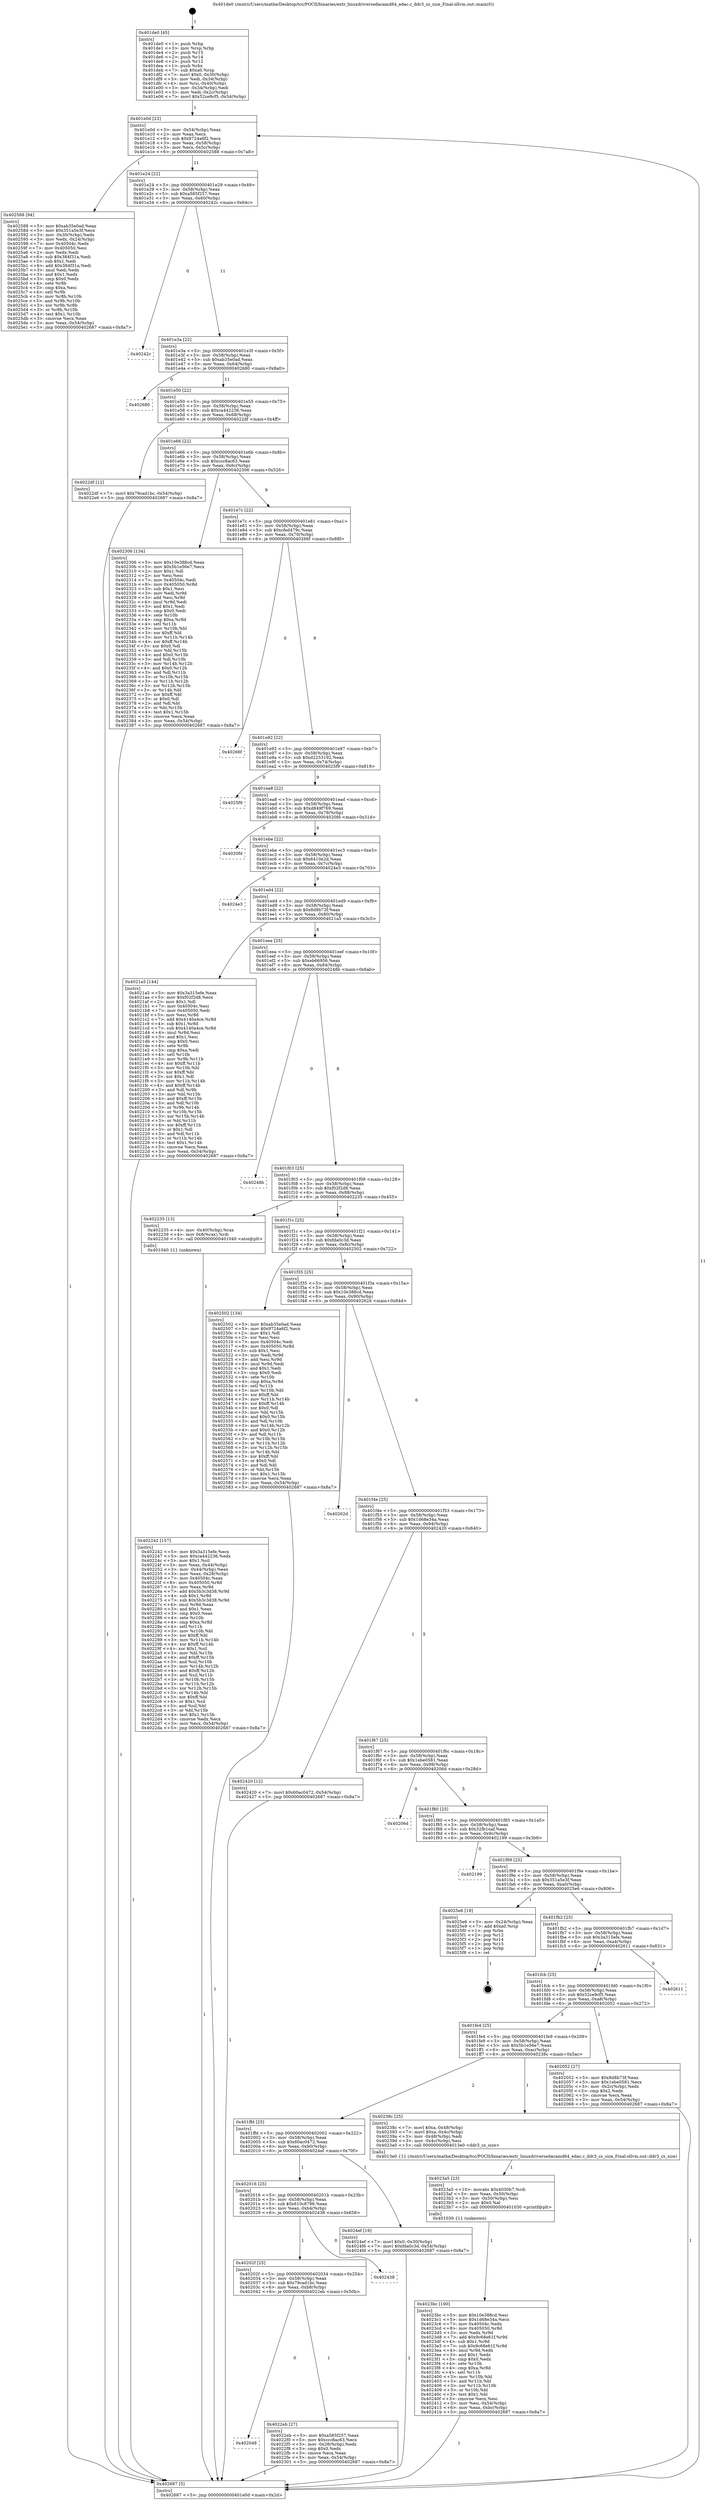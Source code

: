 digraph "0x401de0" {
  label = "0x401de0 (/mnt/c/Users/mathe/Desktop/tcc/POCII/binaries/extr_linuxdriversedacamd64_edac.c_ddr3_cs_size_Final-ollvm.out::main(0))"
  labelloc = "t"
  node[shape=record]

  Entry [label="",width=0.3,height=0.3,shape=circle,fillcolor=black,style=filled]
  "0x401e0d" [label="{
     0x401e0d [23]\l
     | [instrs]\l
     &nbsp;&nbsp;0x401e0d \<+3\>: mov -0x54(%rbp),%eax\l
     &nbsp;&nbsp;0x401e10 \<+2\>: mov %eax,%ecx\l
     &nbsp;&nbsp;0x401e12 \<+6\>: sub $0x9724a6f2,%ecx\l
     &nbsp;&nbsp;0x401e18 \<+3\>: mov %eax,-0x58(%rbp)\l
     &nbsp;&nbsp;0x401e1b \<+3\>: mov %ecx,-0x5c(%rbp)\l
     &nbsp;&nbsp;0x401e1e \<+6\>: je 0000000000402588 \<main+0x7a8\>\l
  }"]
  "0x402588" [label="{
     0x402588 [94]\l
     | [instrs]\l
     &nbsp;&nbsp;0x402588 \<+5\>: mov $0xab35e0ad,%eax\l
     &nbsp;&nbsp;0x40258d \<+5\>: mov $0x351a5e3f,%ecx\l
     &nbsp;&nbsp;0x402592 \<+3\>: mov -0x30(%rbp),%edx\l
     &nbsp;&nbsp;0x402595 \<+3\>: mov %edx,-0x24(%rbp)\l
     &nbsp;&nbsp;0x402598 \<+7\>: mov 0x40504c,%edx\l
     &nbsp;&nbsp;0x40259f \<+7\>: mov 0x405050,%esi\l
     &nbsp;&nbsp;0x4025a6 \<+2\>: mov %edx,%edi\l
     &nbsp;&nbsp;0x4025a8 \<+6\>: sub $0x384f31a,%edi\l
     &nbsp;&nbsp;0x4025ae \<+3\>: sub $0x1,%edi\l
     &nbsp;&nbsp;0x4025b1 \<+6\>: add $0x384f31a,%edi\l
     &nbsp;&nbsp;0x4025b7 \<+3\>: imul %edi,%edx\l
     &nbsp;&nbsp;0x4025ba \<+3\>: and $0x1,%edx\l
     &nbsp;&nbsp;0x4025bd \<+3\>: cmp $0x0,%edx\l
     &nbsp;&nbsp;0x4025c0 \<+4\>: sete %r8b\l
     &nbsp;&nbsp;0x4025c4 \<+3\>: cmp $0xa,%esi\l
     &nbsp;&nbsp;0x4025c7 \<+4\>: setl %r9b\l
     &nbsp;&nbsp;0x4025cb \<+3\>: mov %r8b,%r10b\l
     &nbsp;&nbsp;0x4025ce \<+3\>: and %r9b,%r10b\l
     &nbsp;&nbsp;0x4025d1 \<+3\>: xor %r9b,%r8b\l
     &nbsp;&nbsp;0x4025d4 \<+3\>: or %r8b,%r10b\l
     &nbsp;&nbsp;0x4025d7 \<+4\>: test $0x1,%r10b\l
     &nbsp;&nbsp;0x4025db \<+3\>: cmovne %ecx,%eax\l
     &nbsp;&nbsp;0x4025de \<+3\>: mov %eax,-0x54(%rbp)\l
     &nbsp;&nbsp;0x4025e1 \<+5\>: jmp 0000000000402687 \<main+0x8a7\>\l
  }"]
  "0x401e24" [label="{
     0x401e24 [22]\l
     | [instrs]\l
     &nbsp;&nbsp;0x401e24 \<+5\>: jmp 0000000000401e29 \<main+0x49\>\l
     &nbsp;&nbsp;0x401e29 \<+3\>: mov -0x58(%rbp),%eax\l
     &nbsp;&nbsp;0x401e2c \<+5\>: sub $0xa585f257,%eax\l
     &nbsp;&nbsp;0x401e31 \<+3\>: mov %eax,-0x60(%rbp)\l
     &nbsp;&nbsp;0x401e34 \<+6\>: je 000000000040242c \<main+0x64c\>\l
  }"]
  Exit [label="",width=0.3,height=0.3,shape=circle,fillcolor=black,style=filled,peripheries=2]
  "0x40242c" [label="{
     0x40242c\l
  }", style=dashed]
  "0x401e3a" [label="{
     0x401e3a [22]\l
     | [instrs]\l
     &nbsp;&nbsp;0x401e3a \<+5\>: jmp 0000000000401e3f \<main+0x5f\>\l
     &nbsp;&nbsp;0x401e3f \<+3\>: mov -0x58(%rbp),%eax\l
     &nbsp;&nbsp;0x401e42 \<+5\>: sub $0xab35e0ad,%eax\l
     &nbsp;&nbsp;0x401e47 \<+3\>: mov %eax,-0x64(%rbp)\l
     &nbsp;&nbsp;0x401e4a \<+6\>: je 0000000000402680 \<main+0x8a0\>\l
  }"]
  "0x4023bc" [label="{
     0x4023bc [100]\l
     | [instrs]\l
     &nbsp;&nbsp;0x4023bc \<+5\>: mov $0x10e388cd,%esi\l
     &nbsp;&nbsp;0x4023c1 \<+5\>: mov $0x1d68e34a,%ecx\l
     &nbsp;&nbsp;0x4023c6 \<+7\>: mov 0x40504c,%edx\l
     &nbsp;&nbsp;0x4023cd \<+8\>: mov 0x405050,%r8d\l
     &nbsp;&nbsp;0x4023d5 \<+3\>: mov %edx,%r9d\l
     &nbsp;&nbsp;0x4023d8 \<+7\>: add $0x9c68e61f,%r9d\l
     &nbsp;&nbsp;0x4023df \<+4\>: sub $0x1,%r9d\l
     &nbsp;&nbsp;0x4023e3 \<+7\>: sub $0x9c68e61f,%r9d\l
     &nbsp;&nbsp;0x4023ea \<+4\>: imul %r9d,%edx\l
     &nbsp;&nbsp;0x4023ee \<+3\>: and $0x1,%edx\l
     &nbsp;&nbsp;0x4023f1 \<+3\>: cmp $0x0,%edx\l
     &nbsp;&nbsp;0x4023f4 \<+4\>: sete %r10b\l
     &nbsp;&nbsp;0x4023f8 \<+4\>: cmp $0xa,%r8d\l
     &nbsp;&nbsp;0x4023fc \<+4\>: setl %r11b\l
     &nbsp;&nbsp;0x402400 \<+3\>: mov %r10b,%bl\l
     &nbsp;&nbsp;0x402403 \<+3\>: and %r11b,%bl\l
     &nbsp;&nbsp;0x402406 \<+3\>: xor %r11b,%r10b\l
     &nbsp;&nbsp;0x402409 \<+3\>: or %r10b,%bl\l
     &nbsp;&nbsp;0x40240c \<+3\>: test $0x1,%bl\l
     &nbsp;&nbsp;0x40240f \<+3\>: cmovne %ecx,%esi\l
     &nbsp;&nbsp;0x402412 \<+3\>: mov %esi,-0x54(%rbp)\l
     &nbsp;&nbsp;0x402415 \<+6\>: mov %eax,-0xbc(%rbp)\l
     &nbsp;&nbsp;0x40241b \<+5\>: jmp 0000000000402687 \<main+0x8a7\>\l
  }"]
  "0x402680" [label="{
     0x402680\l
  }", style=dashed]
  "0x401e50" [label="{
     0x401e50 [22]\l
     | [instrs]\l
     &nbsp;&nbsp;0x401e50 \<+5\>: jmp 0000000000401e55 \<main+0x75\>\l
     &nbsp;&nbsp;0x401e55 \<+3\>: mov -0x58(%rbp),%eax\l
     &nbsp;&nbsp;0x401e58 \<+5\>: sub $0xca442236,%eax\l
     &nbsp;&nbsp;0x401e5d \<+3\>: mov %eax,-0x68(%rbp)\l
     &nbsp;&nbsp;0x401e60 \<+6\>: je 00000000004022df \<main+0x4ff\>\l
  }"]
  "0x4023a5" [label="{
     0x4023a5 [23]\l
     | [instrs]\l
     &nbsp;&nbsp;0x4023a5 \<+10\>: movabs $0x4030b7,%rdi\l
     &nbsp;&nbsp;0x4023af \<+3\>: mov %eax,-0x50(%rbp)\l
     &nbsp;&nbsp;0x4023b2 \<+3\>: mov -0x50(%rbp),%esi\l
     &nbsp;&nbsp;0x4023b5 \<+2\>: mov $0x0,%al\l
     &nbsp;&nbsp;0x4023b7 \<+5\>: call 0000000000401030 \<printf@plt\>\l
     | [calls]\l
     &nbsp;&nbsp;0x401030 \{1\} (unknown)\l
  }"]
  "0x4022df" [label="{
     0x4022df [12]\l
     | [instrs]\l
     &nbsp;&nbsp;0x4022df \<+7\>: movl $0x79cad1bc,-0x54(%rbp)\l
     &nbsp;&nbsp;0x4022e6 \<+5\>: jmp 0000000000402687 \<main+0x8a7\>\l
  }"]
  "0x401e66" [label="{
     0x401e66 [22]\l
     | [instrs]\l
     &nbsp;&nbsp;0x401e66 \<+5\>: jmp 0000000000401e6b \<main+0x8b\>\l
     &nbsp;&nbsp;0x401e6b \<+3\>: mov -0x58(%rbp),%eax\l
     &nbsp;&nbsp;0x401e6e \<+5\>: sub $0xccc8ac63,%eax\l
     &nbsp;&nbsp;0x401e73 \<+3\>: mov %eax,-0x6c(%rbp)\l
     &nbsp;&nbsp;0x401e76 \<+6\>: je 0000000000402306 \<main+0x526\>\l
  }"]
  "0x402048" [label="{
     0x402048\l
  }", style=dashed]
  "0x402306" [label="{
     0x402306 [134]\l
     | [instrs]\l
     &nbsp;&nbsp;0x402306 \<+5\>: mov $0x10e388cd,%eax\l
     &nbsp;&nbsp;0x40230b \<+5\>: mov $0x5b1e56e7,%ecx\l
     &nbsp;&nbsp;0x402310 \<+2\>: mov $0x1,%dl\l
     &nbsp;&nbsp;0x402312 \<+2\>: xor %esi,%esi\l
     &nbsp;&nbsp;0x402314 \<+7\>: mov 0x40504c,%edi\l
     &nbsp;&nbsp;0x40231b \<+8\>: mov 0x405050,%r8d\l
     &nbsp;&nbsp;0x402323 \<+3\>: sub $0x1,%esi\l
     &nbsp;&nbsp;0x402326 \<+3\>: mov %edi,%r9d\l
     &nbsp;&nbsp;0x402329 \<+3\>: add %esi,%r9d\l
     &nbsp;&nbsp;0x40232c \<+4\>: imul %r9d,%edi\l
     &nbsp;&nbsp;0x402330 \<+3\>: and $0x1,%edi\l
     &nbsp;&nbsp;0x402333 \<+3\>: cmp $0x0,%edi\l
     &nbsp;&nbsp;0x402336 \<+4\>: sete %r10b\l
     &nbsp;&nbsp;0x40233a \<+4\>: cmp $0xa,%r8d\l
     &nbsp;&nbsp;0x40233e \<+4\>: setl %r11b\l
     &nbsp;&nbsp;0x402342 \<+3\>: mov %r10b,%bl\l
     &nbsp;&nbsp;0x402345 \<+3\>: xor $0xff,%bl\l
     &nbsp;&nbsp;0x402348 \<+3\>: mov %r11b,%r14b\l
     &nbsp;&nbsp;0x40234b \<+4\>: xor $0xff,%r14b\l
     &nbsp;&nbsp;0x40234f \<+3\>: xor $0x0,%dl\l
     &nbsp;&nbsp;0x402352 \<+3\>: mov %bl,%r15b\l
     &nbsp;&nbsp;0x402355 \<+4\>: and $0x0,%r15b\l
     &nbsp;&nbsp;0x402359 \<+3\>: and %dl,%r10b\l
     &nbsp;&nbsp;0x40235c \<+3\>: mov %r14b,%r12b\l
     &nbsp;&nbsp;0x40235f \<+4\>: and $0x0,%r12b\l
     &nbsp;&nbsp;0x402363 \<+3\>: and %dl,%r11b\l
     &nbsp;&nbsp;0x402366 \<+3\>: or %r10b,%r15b\l
     &nbsp;&nbsp;0x402369 \<+3\>: or %r11b,%r12b\l
     &nbsp;&nbsp;0x40236c \<+3\>: xor %r12b,%r15b\l
     &nbsp;&nbsp;0x40236f \<+3\>: or %r14b,%bl\l
     &nbsp;&nbsp;0x402372 \<+3\>: xor $0xff,%bl\l
     &nbsp;&nbsp;0x402375 \<+3\>: or $0x0,%dl\l
     &nbsp;&nbsp;0x402378 \<+2\>: and %dl,%bl\l
     &nbsp;&nbsp;0x40237a \<+3\>: or %bl,%r15b\l
     &nbsp;&nbsp;0x40237d \<+4\>: test $0x1,%r15b\l
     &nbsp;&nbsp;0x402381 \<+3\>: cmovne %ecx,%eax\l
     &nbsp;&nbsp;0x402384 \<+3\>: mov %eax,-0x54(%rbp)\l
     &nbsp;&nbsp;0x402387 \<+5\>: jmp 0000000000402687 \<main+0x8a7\>\l
  }"]
  "0x401e7c" [label="{
     0x401e7c [22]\l
     | [instrs]\l
     &nbsp;&nbsp;0x401e7c \<+5\>: jmp 0000000000401e81 \<main+0xa1\>\l
     &nbsp;&nbsp;0x401e81 \<+3\>: mov -0x58(%rbp),%eax\l
     &nbsp;&nbsp;0x401e84 \<+5\>: sub $0xcfed479c,%eax\l
     &nbsp;&nbsp;0x401e89 \<+3\>: mov %eax,-0x70(%rbp)\l
     &nbsp;&nbsp;0x401e8c \<+6\>: je 000000000040266f \<main+0x88f\>\l
  }"]
  "0x4022eb" [label="{
     0x4022eb [27]\l
     | [instrs]\l
     &nbsp;&nbsp;0x4022eb \<+5\>: mov $0xa585f257,%eax\l
     &nbsp;&nbsp;0x4022f0 \<+5\>: mov $0xccc8ac63,%ecx\l
     &nbsp;&nbsp;0x4022f5 \<+3\>: mov -0x28(%rbp),%edx\l
     &nbsp;&nbsp;0x4022f8 \<+3\>: cmp $0x0,%edx\l
     &nbsp;&nbsp;0x4022fb \<+3\>: cmove %ecx,%eax\l
     &nbsp;&nbsp;0x4022fe \<+3\>: mov %eax,-0x54(%rbp)\l
     &nbsp;&nbsp;0x402301 \<+5\>: jmp 0000000000402687 \<main+0x8a7\>\l
  }"]
  "0x40266f" [label="{
     0x40266f\l
  }", style=dashed]
  "0x401e92" [label="{
     0x401e92 [22]\l
     | [instrs]\l
     &nbsp;&nbsp;0x401e92 \<+5\>: jmp 0000000000401e97 \<main+0xb7\>\l
     &nbsp;&nbsp;0x401e97 \<+3\>: mov -0x58(%rbp),%eax\l
     &nbsp;&nbsp;0x401e9a \<+5\>: sub $0xd2253192,%eax\l
     &nbsp;&nbsp;0x401e9f \<+3\>: mov %eax,-0x74(%rbp)\l
     &nbsp;&nbsp;0x401ea2 \<+6\>: je 00000000004025f9 \<main+0x819\>\l
  }"]
  "0x40202f" [label="{
     0x40202f [25]\l
     | [instrs]\l
     &nbsp;&nbsp;0x40202f \<+5\>: jmp 0000000000402034 \<main+0x254\>\l
     &nbsp;&nbsp;0x402034 \<+3\>: mov -0x58(%rbp),%eax\l
     &nbsp;&nbsp;0x402037 \<+5\>: sub $0x79cad1bc,%eax\l
     &nbsp;&nbsp;0x40203c \<+6\>: mov %eax,-0xb8(%rbp)\l
     &nbsp;&nbsp;0x402042 \<+6\>: je 00000000004022eb \<main+0x50b\>\l
  }"]
  "0x4025f9" [label="{
     0x4025f9\l
  }", style=dashed]
  "0x401ea8" [label="{
     0x401ea8 [22]\l
     | [instrs]\l
     &nbsp;&nbsp;0x401ea8 \<+5\>: jmp 0000000000401ead \<main+0xcd\>\l
     &nbsp;&nbsp;0x401ead \<+3\>: mov -0x58(%rbp),%eax\l
     &nbsp;&nbsp;0x401eb0 \<+5\>: sub $0xd849f769,%eax\l
     &nbsp;&nbsp;0x401eb5 \<+3\>: mov %eax,-0x78(%rbp)\l
     &nbsp;&nbsp;0x401eb8 \<+6\>: je 00000000004020fd \<main+0x31d\>\l
  }"]
  "0x402438" [label="{
     0x402438\l
  }", style=dashed]
  "0x4020fd" [label="{
     0x4020fd\l
  }", style=dashed]
  "0x401ebe" [label="{
     0x401ebe [22]\l
     | [instrs]\l
     &nbsp;&nbsp;0x401ebe \<+5\>: jmp 0000000000401ec3 \<main+0xe3\>\l
     &nbsp;&nbsp;0x401ec3 \<+3\>: mov -0x58(%rbp),%eax\l
     &nbsp;&nbsp;0x401ec6 \<+5\>: sub $0x6410e2d,%eax\l
     &nbsp;&nbsp;0x401ecb \<+3\>: mov %eax,-0x7c(%rbp)\l
     &nbsp;&nbsp;0x401ece \<+6\>: je 00000000004024e3 \<main+0x703\>\l
  }"]
  "0x402016" [label="{
     0x402016 [25]\l
     | [instrs]\l
     &nbsp;&nbsp;0x402016 \<+5\>: jmp 000000000040201b \<main+0x23b\>\l
     &nbsp;&nbsp;0x40201b \<+3\>: mov -0x58(%rbp),%eax\l
     &nbsp;&nbsp;0x40201e \<+5\>: sub $0x610c8796,%eax\l
     &nbsp;&nbsp;0x402023 \<+6\>: mov %eax,-0xb4(%rbp)\l
     &nbsp;&nbsp;0x402029 \<+6\>: je 0000000000402438 \<main+0x658\>\l
  }"]
  "0x4024e3" [label="{
     0x4024e3\l
  }", style=dashed]
  "0x401ed4" [label="{
     0x401ed4 [22]\l
     | [instrs]\l
     &nbsp;&nbsp;0x401ed4 \<+5\>: jmp 0000000000401ed9 \<main+0xf9\>\l
     &nbsp;&nbsp;0x401ed9 \<+3\>: mov -0x58(%rbp),%eax\l
     &nbsp;&nbsp;0x401edc \<+5\>: sub $0x8d8b73f,%eax\l
     &nbsp;&nbsp;0x401ee1 \<+3\>: mov %eax,-0x80(%rbp)\l
     &nbsp;&nbsp;0x401ee4 \<+6\>: je 00000000004021a5 \<main+0x3c5\>\l
  }"]
  "0x4024ef" [label="{
     0x4024ef [19]\l
     | [instrs]\l
     &nbsp;&nbsp;0x4024ef \<+7\>: movl $0x0,-0x30(%rbp)\l
     &nbsp;&nbsp;0x4024f6 \<+7\>: movl $0xfda0c3d,-0x54(%rbp)\l
     &nbsp;&nbsp;0x4024fd \<+5\>: jmp 0000000000402687 \<main+0x8a7\>\l
  }"]
  "0x4021a5" [label="{
     0x4021a5 [144]\l
     | [instrs]\l
     &nbsp;&nbsp;0x4021a5 \<+5\>: mov $0x3a315efe,%eax\l
     &nbsp;&nbsp;0x4021aa \<+5\>: mov $0xf02f2d8,%ecx\l
     &nbsp;&nbsp;0x4021af \<+2\>: mov $0x1,%dl\l
     &nbsp;&nbsp;0x4021b1 \<+7\>: mov 0x40504c,%esi\l
     &nbsp;&nbsp;0x4021b8 \<+7\>: mov 0x405050,%edi\l
     &nbsp;&nbsp;0x4021bf \<+3\>: mov %esi,%r8d\l
     &nbsp;&nbsp;0x4021c2 \<+7\>: add $0x4140a4ce,%r8d\l
     &nbsp;&nbsp;0x4021c9 \<+4\>: sub $0x1,%r8d\l
     &nbsp;&nbsp;0x4021cd \<+7\>: sub $0x4140a4ce,%r8d\l
     &nbsp;&nbsp;0x4021d4 \<+4\>: imul %r8d,%esi\l
     &nbsp;&nbsp;0x4021d8 \<+3\>: and $0x1,%esi\l
     &nbsp;&nbsp;0x4021db \<+3\>: cmp $0x0,%esi\l
     &nbsp;&nbsp;0x4021de \<+4\>: sete %r9b\l
     &nbsp;&nbsp;0x4021e2 \<+3\>: cmp $0xa,%edi\l
     &nbsp;&nbsp;0x4021e5 \<+4\>: setl %r10b\l
     &nbsp;&nbsp;0x4021e9 \<+3\>: mov %r9b,%r11b\l
     &nbsp;&nbsp;0x4021ec \<+4\>: xor $0xff,%r11b\l
     &nbsp;&nbsp;0x4021f0 \<+3\>: mov %r10b,%bl\l
     &nbsp;&nbsp;0x4021f3 \<+3\>: xor $0xff,%bl\l
     &nbsp;&nbsp;0x4021f6 \<+3\>: xor $0x1,%dl\l
     &nbsp;&nbsp;0x4021f9 \<+3\>: mov %r11b,%r14b\l
     &nbsp;&nbsp;0x4021fc \<+4\>: and $0xff,%r14b\l
     &nbsp;&nbsp;0x402200 \<+3\>: and %dl,%r9b\l
     &nbsp;&nbsp;0x402203 \<+3\>: mov %bl,%r15b\l
     &nbsp;&nbsp;0x402206 \<+4\>: and $0xff,%r15b\l
     &nbsp;&nbsp;0x40220a \<+3\>: and %dl,%r10b\l
     &nbsp;&nbsp;0x40220d \<+3\>: or %r9b,%r14b\l
     &nbsp;&nbsp;0x402210 \<+3\>: or %r10b,%r15b\l
     &nbsp;&nbsp;0x402213 \<+3\>: xor %r15b,%r14b\l
     &nbsp;&nbsp;0x402216 \<+3\>: or %bl,%r11b\l
     &nbsp;&nbsp;0x402219 \<+4\>: xor $0xff,%r11b\l
     &nbsp;&nbsp;0x40221d \<+3\>: or $0x1,%dl\l
     &nbsp;&nbsp;0x402220 \<+3\>: and %dl,%r11b\l
     &nbsp;&nbsp;0x402223 \<+3\>: or %r11b,%r14b\l
     &nbsp;&nbsp;0x402226 \<+4\>: test $0x1,%r14b\l
     &nbsp;&nbsp;0x40222a \<+3\>: cmovne %ecx,%eax\l
     &nbsp;&nbsp;0x40222d \<+3\>: mov %eax,-0x54(%rbp)\l
     &nbsp;&nbsp;0x402230 \<+5\>: jmp 0000000000402687 \<main+0x8a7\>\l
  }"]
  "0x401eea" [label="{
     0x401eea [25]\l
     | [instrs]\l
     &nbsp;&nbsp;0x401eea \<+5\>: jmp 0000000000401eef \<main+0x10f\>\l
     &nbsp;&nbsp;0x401eef \<+3\>: mov -0x58(%rbp),%eax\l
     &nbsp;&nbsp;0x401ef2 \<+5\>: sub $0xeb66956,%eax\l
     &nbsp;&nbsp;0x401ef7 \<+6\>: mov %eax,-0x84(%rbp)\l
     &nbsp;&nbsp;0x401efd \<+6\>: je 000000000040248b \<main+0x6ab\>\l
  }"]
  "0x401ffd" [label="{
     0x401ffd [25]\l
     | [instrs]\l
     &nbsp;&nbsp;0x401ffd \<+5\>: jmp 0000000000402002 \<main+0x222\>\l
     &nbsp;&nbsp;0x402002 \<+3\>: mov -0x58(%rbp),%eax\l
     &nbsp;&nbsp;0x402005 \<+5\>: sub $0x60ac0472,%eax\l
     &nbsp;&nbsp;0x40200a \<+6\>: mov %eax,-0xb0(%rbp)\l
     &nbsp;&nbsp;0x402010 \<+6\>: je 00000000004024ef \<main+0x70f\>\l
  }"]
  "0x40248b" [label="{
     0x40248b\l
  }", style=dashed]
  "0x401f03" [label="{
     0x401f03 [25]\l
     | [instrs]\l
     &nbsp;&nbsp;0x401f03 \<+5\>: jmp 0000000000401f08 \<main+0x128\>\l
     &nbsp;&nbsp;0x401f08 \<+3\>: mov -0x58(%rbp),%eax\l
     &nbsp;&nbsp;0x401f0b \<+5\>: sub $0xf02f2d8,%eax\l
     &nbsp;&nbsp;0x401f10 \<+6\>: mov %eax,-0x88(%rbp)\l
     &nbsp;&nbsp;0x401f16 \<+6\>: je 0000000000402235 \<main+0x455\>\l
  }"]
  "0x40238c" [label="{
     0x40238c [25]\l
     | [instrs]\l
     &nbsp;&nbsp;0x40238c \<+7\>: movl $0xa,-0x48(%rbp)\l
     &nbsp;&nbsp;0x402393 \<+7\>: movl $0xa,-0x4c(%rbp)\l
     &nbsp;&nbsp;0x40239a \<+3\>: mov -0x48(%rbp),%edi\l
     &nbsp;&nbsp;0x40239d \<+3\>: mov -0x4c(%rbp),%esi\l
     &nbsp;&nbsp;0x4023a0 \<+5\>: call 00000000004013e0 \<ddr3_cs_size\>\l
     | [calls]\l
     &nbsp;&nbsp;0x4013e0 \{1\} (/mnt/c/Users/mathe/Desktop/tcc/POCII/binaries/extr_linuxdriversedacamd64_edac.c_ddr3_cs_size_Final-ollvm.out::ddr3_cs_size)\l
  }"]
  "0x402235" [label="{
     0x402235 [13]\l
     | [instrs]\l
     &nbsp;&nbsp;0x402235 \<+4\>: mov -0x40(%rbp),%rax\l
     &nbsp;&nbsp;0x402239 \<+4\>: mov 0x8(%rax),%rdi\l
     &nbsp;&nbsp;0x40223d \<+5\>: call 0000000000401040 \<atoi@plt\>\l
     | [calls]\l
     &nbsp;&nbsp;0x401040 \{1\} (unknown)\l
  }"]
  "0x401f1c" [label="{
     0x401f1c [25]\l
     | [instrs]\l
     &nbsp;&nbsp;0x401f1c \<+5\>: jmp 0000000000401f21 \<main+0x141\>\l
     &nbsp;&nbsp;0x401f21 \<+3\>: mov -0x58(%rbp),%eax\l
     &nbsp;&nbsp;0x401f24 \<+5\>: sub $0xfda0c3d,%eax\l
     &nbsp;&nbsp;0x401f29 \<+6\>: mov %eax,-0x8c(%rbp)\l
     &nbsp;&nbsp;0x401f2f \<+6\>: je 0000000000402502 \<main+0x722\>\l
  }"]
  "0x402242" [label="{
     0x402242 [157]\l
     | [instrs]\l
     &nbsp;&nbsp;0x402242 \<+5\>: mov $0x3a315efe,%ecx\l
     &nbsp;&nbsp;0x402247 \<+5\>: mov $0xca442236,%edx\l
     &nbsp;&nbsp;0x40224c \<+3\>: mov $0x1,%sil\l
     &nbsp;&nbsp;0x40224f \<+3\>: mov %eax,-0x44(%rbp)\l
     &nbsp;&nbsp;0x402252 \<+3\>: mov -0x44(%rbp),%eax\l
     &nbsp;&nbsp;0x402255 \<+3\>: mov %eax,-0x28(%rbp)\l
     &nbsp;&nbsp;0x402258 \<+7\>: mov 0x40504c,%eax\l
     &nbsp;&nbsp;0x40225f \<+8\>: mov 0x405050,%r8d\l
     &nbsp;&nbsp;0x402267 \<+3\>: mov %eax,%r9d\l
     &nbsp;&nbsp;0x40226a \<+7\>: add $0x5b3c3d38,%r9d\l
     &nbsp;&nbsp;0x402271 \<+4\>: sub $0x1,%r9d\l
     &nbsp;&nbsp;0x402275 \<+7\>: sub $0x5b3c3d38,%r9d\l
     &nbsp;&nbsp;0x40227c \<+4\>: imul %r9d,%eax\l
     &nbsp;&nbsp;0x402280 \<+3\>: and $0x1,%eax\l
     &nbsp;&nbsp;0x402283 \<+3\>: cmp $0x0,%eax\l
     &nbsp;&nbsp;0x402286 \<+4\>: sete %r10b\l
     &nbsp;&nbsp;0x40228a \<+4\>: cmp $0xa,%r8d\l
     &nbsp;&nbsp;0x40228e \<+4\>: setl %r11b\l
     &nbsp;&nbsp;0x402292 \<+3\>: mov %r10b,%bl\l
     &nbsp;&nbsp;0x402295 \<+3\>: xor $0xff,%bl\l
     &nbsp;&nbsp;0x402298 \<+3\>: mov %r11b,%r14b\l
     &nbsp;&nbsp;0x40229b \<+4\>: xor $0xff,%r14b\l
     &nbsp;&nbsp;0x40229f \<+4\>: xor $0x1,%sil\l
     &nbsp;&nbsp;0x4022a3 \<+3\>: mov %bl,%r15b\l
     &nbsp;&nbsp;0x4022a6 \<+4\>: and $0xff,%r15b\l
     &nbsp;&nbsp;0x4022aa \<+3\>: and %sil,%r10b\l
     &nbsp;&nbsp;0x4022ad \<+3\>: mov %r14b,%r12b\l
     &nbsp;&nbsp;0x4022b0 \<+4\>: and $0xff,%r12b\l
     &nbsp;&nbsp;0x4022b4 \<+3\>: and %sil,%r11b\l
     &nbsp;&nbsp;0x4022b7 \<+3\>: or %r10b,%r15b\l
     &nbsp;&nbsp;0x4022ba \<+3\>: or %r11b,%r12b\l
     &nbsp;&nbsp;0x4022bd \<+3\>: xor %r12b,%r15b\l
     &nbsp;&nbsp;0x4022c0 \<+3\>: or %r14b,%bl\l
     &nbsp;&nbsp;0x4022c3 \<+3\>: xor $0xff,%bl\l
     &nbsp;&nbsp;0x4022c6 \<+4\>: or $0x1,%sil\l
     &nbsp;&nbsp;0x4022ca \<+3\>: and %sil,%bl\l
     &nbsp;&nbsp;0x4022cd \<+3\>: or %bl,%r15b\l
     &nbsp;&nbsp;0x4022d0 \<+4\>: test $0x1,%r15b\l
     &nbsp;&nbsp;0x4022d4 \<+3\>: cmovne %edx,%ecx\l
     &nbsp;&nbsp;0x4022d7 \<+3\>: mov %ecx,-0x54(%rbp)\l
     &nbsp;&nbsp;0x4022da \<+5\>: jmp 0000000000402687 \<main+0x8a7\>\l
  }"]
  "0x402502" [label="{
     0x402502 [134]\l
     | [instrs]\l
     &nbsp;&nbsp;0x402502 \<+5\>: mov $0xab35e0ad,%eax\l
     &nbsp;&nbsp;0x402507 \<+5\>: mov $0x9724a6f2,%ecx\l
     &nbsp;&nbsp;0x40250c \<+2\>: mov $0x1,%dl\l
     &nbsp;&nbsp;0x40250e \<+2\>: xor %esi,%esi\l
     &nbsp;&nbsp;0x402510 \<+7\>: mov 0x40504c,%edi\l
     &nbsp;&nbsp;0x402517 \<+8\>: mov 0x405050,%r8d\l
     &nbsp;&nbsp;0x40251f \<+3\>: sub $0x1,%esi\l
     &nbsp;&nbsp;0x402522 \<+3\>: mov %edi,%r9d\l
     &nbsp;&nbsp;0x402525 \<+3\>: add %esi,%r9d\l
     &nbsp;&nbsp;0x402528 \<+4\>: imul %r9d,%edi\l
     &nbsp;&nbsp;0x40252c \<+3\>: and $0x1,%edi\l
     &nbsp;&nbsp;0x40252f \<+3\>: cmp $0x0,%edi\l
     &nbsp;&nbsp;0x402532 \<+4\>: sete %r10b\l
     &nbsp;&nbsp;0x402536 \<+4\>: cmp $0xa,%r8d\l
     &nbsp;&nbsp;0x40253a \<+4\>: setl %r11b\l
     &nbsp;&nbsp;0x40253e \<+3\>: mov %r10b,%bl\l
     &nbsp;&nbsp;0x402541 \<+3\>: xor $0xff,%bl\l
     &nbsp;&nbsp;0x402544 \<+3\>: mov %r11b,%r14b\l
     &nbsp;&nbsp;0x402547 \<+4\>: xor $0xff,%r14b\l
     &nbsp;&nbsp;0x40254b \<+3\>: xor $0x0,%dl\l
     &nbsp;&nbsp;0x40254e \<+3\>: mov %bl,%r15b\l
     &nbsp;&nbsp;0x402551 \<+4\>: and $0x0,%r15b\l
     &nbsp;&nbsp;0x402555 \<+3\>: and %dl,%r10b\l
     &nbsp;&nbsp;0x402558 \<+3\>: mov %r14b,%r12b\l
     &nbsp;&nbsp;0x40255b \<+4\>: and $0x0,%r12b\l
     &nbsp;&nbsp;0x40255f \<+3\>: and %dl,%r11b\l
     &nbsp;&nbsp;0x402562 \<+3\>: or %r10b,%r15b\l
     &nbsp;&nbsp;0x402565 \<+3\>: or %r11b,%r12b\l
     &nbsp;&nbsp;0x402568 \<+3\>: xor %r12b,%r15b\l
     &nbsp;&nbsp;0x40256b \<+3\>: or %r14b,%bl\l
     &nbsp;&nbsp;0x40256e \<+3\>: xor $0xff,%bl\l
     &nbsp;&nbsp;0x402571 \<+3\>: or $0x0,%dl\l
     &nbsp;&nbsp;0x402574 \<+2\>: and %dl,%bl\l
     &nbsp;&nbsp;0x402576 \<+3\>: or %bl,%r15b\l
     &nbsp;&nbsp;0x402579 \<+4\>: test $0x1,%r15b\l
     &nbsp;&nbsp;0x40257d \<+3\>: cmovne %ecx,%eax\l
     &nbsp;&nbsp;0x402580 \<+3\>: mov %eax,-0x54(%rbp)\l
     &nbsp;&nbsp;0x402583 \<+5\>: jmp 0000000000402687 \<main+0x8a7\>\l
  }"]
  "0x401f35" [label="{
     0x401f35 [25]\l
     | [instrs]\l
     &nbsp;&nbsp;0x401f35 \<+5\>: jmp 0000000000401f3a \<main+0x15a\>\l
     &nbsp;&nbsp;0x401f3a \<+3\>: mov -0x58(%rbp),%eax\l
     &nbsp;&nbsp;0x401f3d \<+5\>: sub $0x10e388cd,%eax\l
     &nbsp;&nbsp;0x401f42 \<+6\>: mov %eax,-0x90(%rbp)\l
     &nbsp;&nbsp;0x401f48 \<+6\>: je 000000000040262d \<main+0x84d\>\l
  }"]
  "0x401de0" [label="{
     0x401de0 [45]\l
     | [instrs]\l
     &nbsp;&nbsp;0x401de0 \<+1\>: push %rbp\l
     &nbsp;&nbsp;0x401de1 \<+3\>: mov %rsp,%rbp\l
     &nbsp;&nbsp;0x401de4 \<+2\>: push %r15\l
     &nbsp;&nbsp;0x401de6 \<+2\>: push %r14\l
     &nbsp;&nbsp;0x401de8 \<+2\>: push %r12\l
     &nbsp;&nbsp;0x401dea \<+1\>: push %rbx\l
     &nbsp;&nbsp;0x401deb \<+7\>: sub $0xa0,%rsp\l
     &nbsp;&nbsp;0x401df2 \<+7\>: movl $0x0,-0x30(%rbp)\l
     &nbsp;&nbsp;0x401df9 \<+3\>: mov %edi,-0x34(%rbp)\l
     &nbsp;&nbsp;0x401dfc \<+4\>: mov %rsi,-0x40(%rbp)\l
     &nbsp;&nbsp;0x401e00 \<+3\>: mov -0x34(%rbp),%edi\l
     &nbsp;&nbsp;0x401e03 \<+3\>: mov %edi,-0x2c(%rbp)\l
     &nbsp;&nbsp;0x401e06 \<+7\>: movl $0x52ce9cf5,-0x54(%rbp)\l
  }"]
  "0x40262d" [label="{
     0x40262d\l
  }", style=dashed]
  "0x401f4e" [label="{
     0x401f4e [25]\l
     | [instrs]\l
     &nbsp;&nbsp;0x401f4e \<+5\>: jmp 0000000000401f53 \<main+0x173\>\l
     &nbsp;&nbsp;0x401f53 \<+3\>: mov -0x58(%rbp),%eax\l
     &nbsp;&nbsp;0x401f56 \<+5\>: sub $0x1d68e34a,%eax\l
     &nbsp;&nbsp;0x401f5b \<+6\>: mov %eax,-0x94(%rbp)\l
     &nbsp;&nbsp;0x401f61 \<+6\>: je 0000000000402420 \<main+0x640\>\l
  }"]
  "0x402687" [label="{
     0x402687 [5]\l
     | [instrs]\l
     &nbsp;&nbsp;0x402687 \<+5\>: jmp 0000000000401e0d \<main+0x2d\>\l
  }"]
  "0x402420" [label="{
     0x402420 [12]\l
     | [instrs]\l
     &nbsp;&nbsp;0x402420 \<+7\>: movl $0x60ac0472,-0x54(%rbp)\l
     &nbsp;&nbsp;0x402427 \<+5\>: jmp 0000000000402687 \<main+0x8a7\>\l
  }"]
  "0x401f67" [label="{
     0x401f67 [25]\l
     | [instrs]\l
     &nbsp;&nbsp;0x401f67 \<+5\>: jmp 0000000000401f6c \<main+0x18c\>\l
     &nbsp;&nbsp;0x401f6c \<+3\>: mov -0x58(%rbp),%eax\l
     &nbsp;&nbsp;0x401f6f \<+5\>: sub $0x1ebe0581,%eax\l
     &nbsp;&nbsp;0x401f74 \<+6\>: mov %eax,-0x98(%rbp)\l
     &nbsp;&nbsp;0x401f7a \<+6\>: je 000000000040206d \<main+0x28d\>\l
  }"]
  "0x401fe4" [label="{
     0x401fe4 [25]\l
     | [instrs]\l
     &nbsp;&nbsp;0x401fe4 \<+5\>: jmp 0000000000401fe9 \<main+0x209\>\l
     &nbsp;&nbsp;0x401fe9 \<+3\>: mov -0x58(%rbp),%eax\l
     &nbsp;&nbsp;0x401fec \<+5\>: sub $0x5b1e56e7,%eax\l
     &nbsp;&nbsp;0x401ff1 \<+6\>: mov %eax,-0xac(%rbp)\l
     &nbsp;&nbsp;0x401ff7 \<+6\>: je 000000000040238c \<main+0x5ac\>\l
  }"]
  "0x40206d" [label="{
     0x40206d\l
  }", style=dashed]
  "0x401f80" [label="{
     0x401f80 [25]\l
     | [instrs]\l
     &nbsp;&nbsp;0x401f80 \<+5\>: jmp 0000000000401f85 \<main+0x1a5\>\l
     &nbsp;&nbsp;0x401f85 \<+3\>: mov -0x58(%rbp),%eax\l
     &nbsp;&nbsp;0x401f88 \<+5\>: sub $0x32fb1eaf,%eax\l
     &nbsp;&nbsp;0x401f8d \<+6\>: mov %eax,-0x9c(%rbp)\l
     &nbsp;&nbsp;0x401f93 \<+6\>: je 0000000000402199 \<main+0x3b9\>\l
  }"]
  "0x402052" [label="{
     0x402052 [27]\l
     | [instrs]\l
     &nbsp;&nbsp;0x402052 \<+5\>: mov $0x8d8b73f,%eax\l
     &nbsp;&nbsp;0x402057 \<+5\>: mov $0x1ebe0581,%ecx\l
     &nbsp;&nbsp;0x40205c \<+3\>: mov -0x2c(%rbp),%edx\l
     &nbsp;&nbsp;0x40205f \<+3\>: cmp $0x2,%edx\l
     &nbsp;&nbsp;0x402062 \<+3\>: cmovne %ecx,%eax\l
     &nbsp;&nbsp;0x402065 \<+3\>: mov %eax,-0x54(%rbp)\l
     &nbsp;&nbsp;0x402068 \<+5\>: jmp 0000000000402687 \<main+0x8a7\>\l
  }"]
  "0x402199" [label="{
     0x402199\l
  }", style=dashed]
  "0x401f99" [label="{
     0x401f99 [25]\l
     | [instrs]\l
     &nbsp;&nbsp;0x401f99 \<+5\>: jmp 0000000000401f9e \<main+0x1be\>\l
     &nbsp;&nbsp;0x401f9e \<+3\>: mov -0x58(%rbp),%eax\l
     &nbsp;&nbsp;0x401fa1 \<+5\>: sub $0x351a5e3f,%eax\l
     &nbsp;&nbsp;0x401fa6 \<+6\>: mov %eax,-0xa0(%rbp)\l
     &nbsp;&nbsp;0x401fac \<+6\>: je 00000000004025e6 \<main+0x806\>\l
  }"]
  "0x401fcb" [label="{
     0x401fcb [25]\l
     | [instrs]\l
     &nbsp;&nbsp;0x401fcb \<+5\>: jmp 0000000000401fd0 \<main+0x1f0\>\l
     &nbsp;&nbsp;0x401fd0 \<+3\>: mov -0x58(%rbp),%eax\l
     &nbsp;&nbsp;0x401fd3 \<+5\>: sub $0x52ce9cf5,%eax\l
     &nbsp;&nbsp;0x401fd8 \<+6\>: mov %eax,-0xa8(%rbp)\l
     &nbsp;&nbsp;0x401fde \<+6\>: je 0000000000402052 \<main+0x272\>\l
  }"]
  "0x4025e6" [label="{
     0x4025e6 [19]\l
     | [instrs]\l
     &nbsp;&nbsp;0x4025e6 \<+3\>: mov -0x24(%rbp),%eax\l
     &nbsp;&nbsp;0x4025e9 \<+7\>: add $0xa0,%rsp\l
     &nbsp;&nbsp;0x4025f0 \<+1\>: pop %rbx\l
     &nbsp;&nbsp;0x4025f1 \<+2\>: pop %r12\l
     &nbsp;&nbsp;0x4025f3 \<+2\>: pop %r14\l
     &nbsp;&nbsp;0x4025f5 \<+2\>: pop %r15\l
     &nbsp;&nbsp;0x4025f7 \<+1\>: pop %rbp\l
     &nbsp;&nbsp;0x4025f8 \<+1\>: ret\l
  }"]
  "0x401fb2" [label="{
     0x401fb2 [25]\l
     | [instrs]\l
     &nbsp;&nbsp;0x401fb2 \<+5\>: jmp 0000000000401fb7 \<main+0x1d7\>\l
     &nbsp;&nbsp;0x401fb7 \<+3\>: mov -0x58(%rbp),%eax\l
     &nbsp;&nbsp;0x401fba \<+5\>: sub $0x3a315efe,%eax\l
     &nbsp;&nbsp;0x401fbf \<+6\>: mov %eax,-0xa4(%rbp)\l
     &nbsp;&nbsp;0x401fc5 \<+6\>: je 0000000000402611 \<main+0x831\>\l
  }"]
  "0x402611" [label="{
     0x402611\l
  }", style=dashed]
  Entry -> "0x401de0" [label=" 1"]
  "0x401e0d" -> "0x402588" [label=" 1"]
  "0x401e0d" -> "0x401e24" [label=" 11"]
  "0x4025e6" -> Exit [label=" 1"]
  "0x401e24" -> "0x40242c" [label=" 0"]
  "0x401e24" -> "0x401e3a" [label=" 11"]
  "0x402588" -> "0x402687" [label=" 1"]
  "0x401e3a" -> "0x402680" [label=" 0"]
  "0x401e3a" -> "0x401e50" [label=" 11"]
  "0x402502" -> "0x402687" [label=" 1"]
  "0x401e50" -> "0x4022df" [label=" 1"]
  "0x401e50" -> "0x401e66" [label=" 10"]
  "0x4024ef" -> "0x402687" [label=" 1"]
  "0x401e66" -> "0x402306" [label=" 1"]
  "0x401e66" -> "0x401e7c" [label=" 9"]
  "0x402420" -> "0x402687" [label=" 1"]
  "0x401e7c" -> "0x40266f" [label=" 0"]
  "0x401e7c" -> "0x401e92" [label=" 9"]
  "0x4023bc" -> "0x402687" [label=" 1"]
  "0x401e92" -> "0x4025f9" [label=" 0"]
  "0x401e92" -> "0x401ea8" [label=" 9"]
  "0x40238c" -> "0x4023a5" [label=" 1"]
  "0x401ea8" -> "0x4020fd" [label=" 0"]
  "0x401ea8" -> "0x401ebe" [label=" 9"]
  "0x402306" -> "0x402687" [label=" 1"]
  "0x401ebe" -> "0x4024e3" [label=" 0"]
  "0x401ebe" -> "0x401ed4" [label=" 9"]
  "0x40202f" -> "0x402048" [label=" 0"]
  "0x401ed4" -> "0x4021a5" [label=" 1"]
  "0x401ed4" -> "0x401eea" [label=" 8"]
  "0x40202f" -> "0x4022eb" [label=" 1"]
  "0x401eea" -> "0x40248b" [label=" 0"]
  "0x401eea" -> "0x401f03" [label=" 8"]
  "0x402016" -> "0x40202f" [label=" 1"]
  "0x401f03" -> "0x402235" [label=" 1"]
  "0x401f03" -> "0x401f1c" [label=" 7"]
  "0x402016" -> "0x402438" [label=" 0"]
  "0x401f1c" -> "0x402502" [label=" 1"]
  "0x401f1c" -> "0x401f35" [label=" 6"]
  "0x401ffd" -> "0x402016" [label=" 1"]
  "0x401f35" -> "0x40262d" [label=" 0"]
  "0x401f35" -> "0x401f4e" [label=" 6"]
  "0x401ffd" -> "0x4024ef" [label=" 1"]
  "0x401f4e" -> "0x402420" [label=" 1"]
  "0x401f4e" -> "0x401f67" [label=" 5"]
  "0x4023a5" -> "0x4023bc" [label=" 1"]
  "0x401f67" -> "0x40206d" [label=" 0"]
  "0x401f67" -> "0x401f80" [label=" 5"]
  "0x401fe4" -> "0x401ffd" [label=" 2"]
  "0x401f80" -> "0x402199" [label=" 0"]
  "0x401f80" -> "0x401f99" [label=" 5"]
  "0x401fe4" -> "0x40238c" [label=" 1"]
  "0x401f99" -> "0x4025e6" [label=" 1"]
  "0x401f99" -> "0x401fb2" [label=" 4"]
  "0x4022df" -> "0x402687" [label=" 1"]
  "0x401fb2" -> "0x402611" [label=" 0"]
  "0x401fb2" -> "0x401fcb" [label=" 4"]
  "0x4022eb" -> "0x402687" [label=" 1"]
  "0x401fcb" -> "0x402052" [label=" 1"]
  "0x401fcb" -> "0x401fe4" [label=" 3"]
  "0x402052" -> "0x402687" [label=" 1"]
  "0x401de0" -> "0x401e0d" [label=" 1"]
  "0x402687" -> "0x401e0d" [label=" 11"]
  "0x4021a5" -> "0x402687" [label=" 1"]
  "0x402235" -> "0x402242" [label=" 1"]
  "0x402242" -> "0x402687" [label=" 1"]
}
